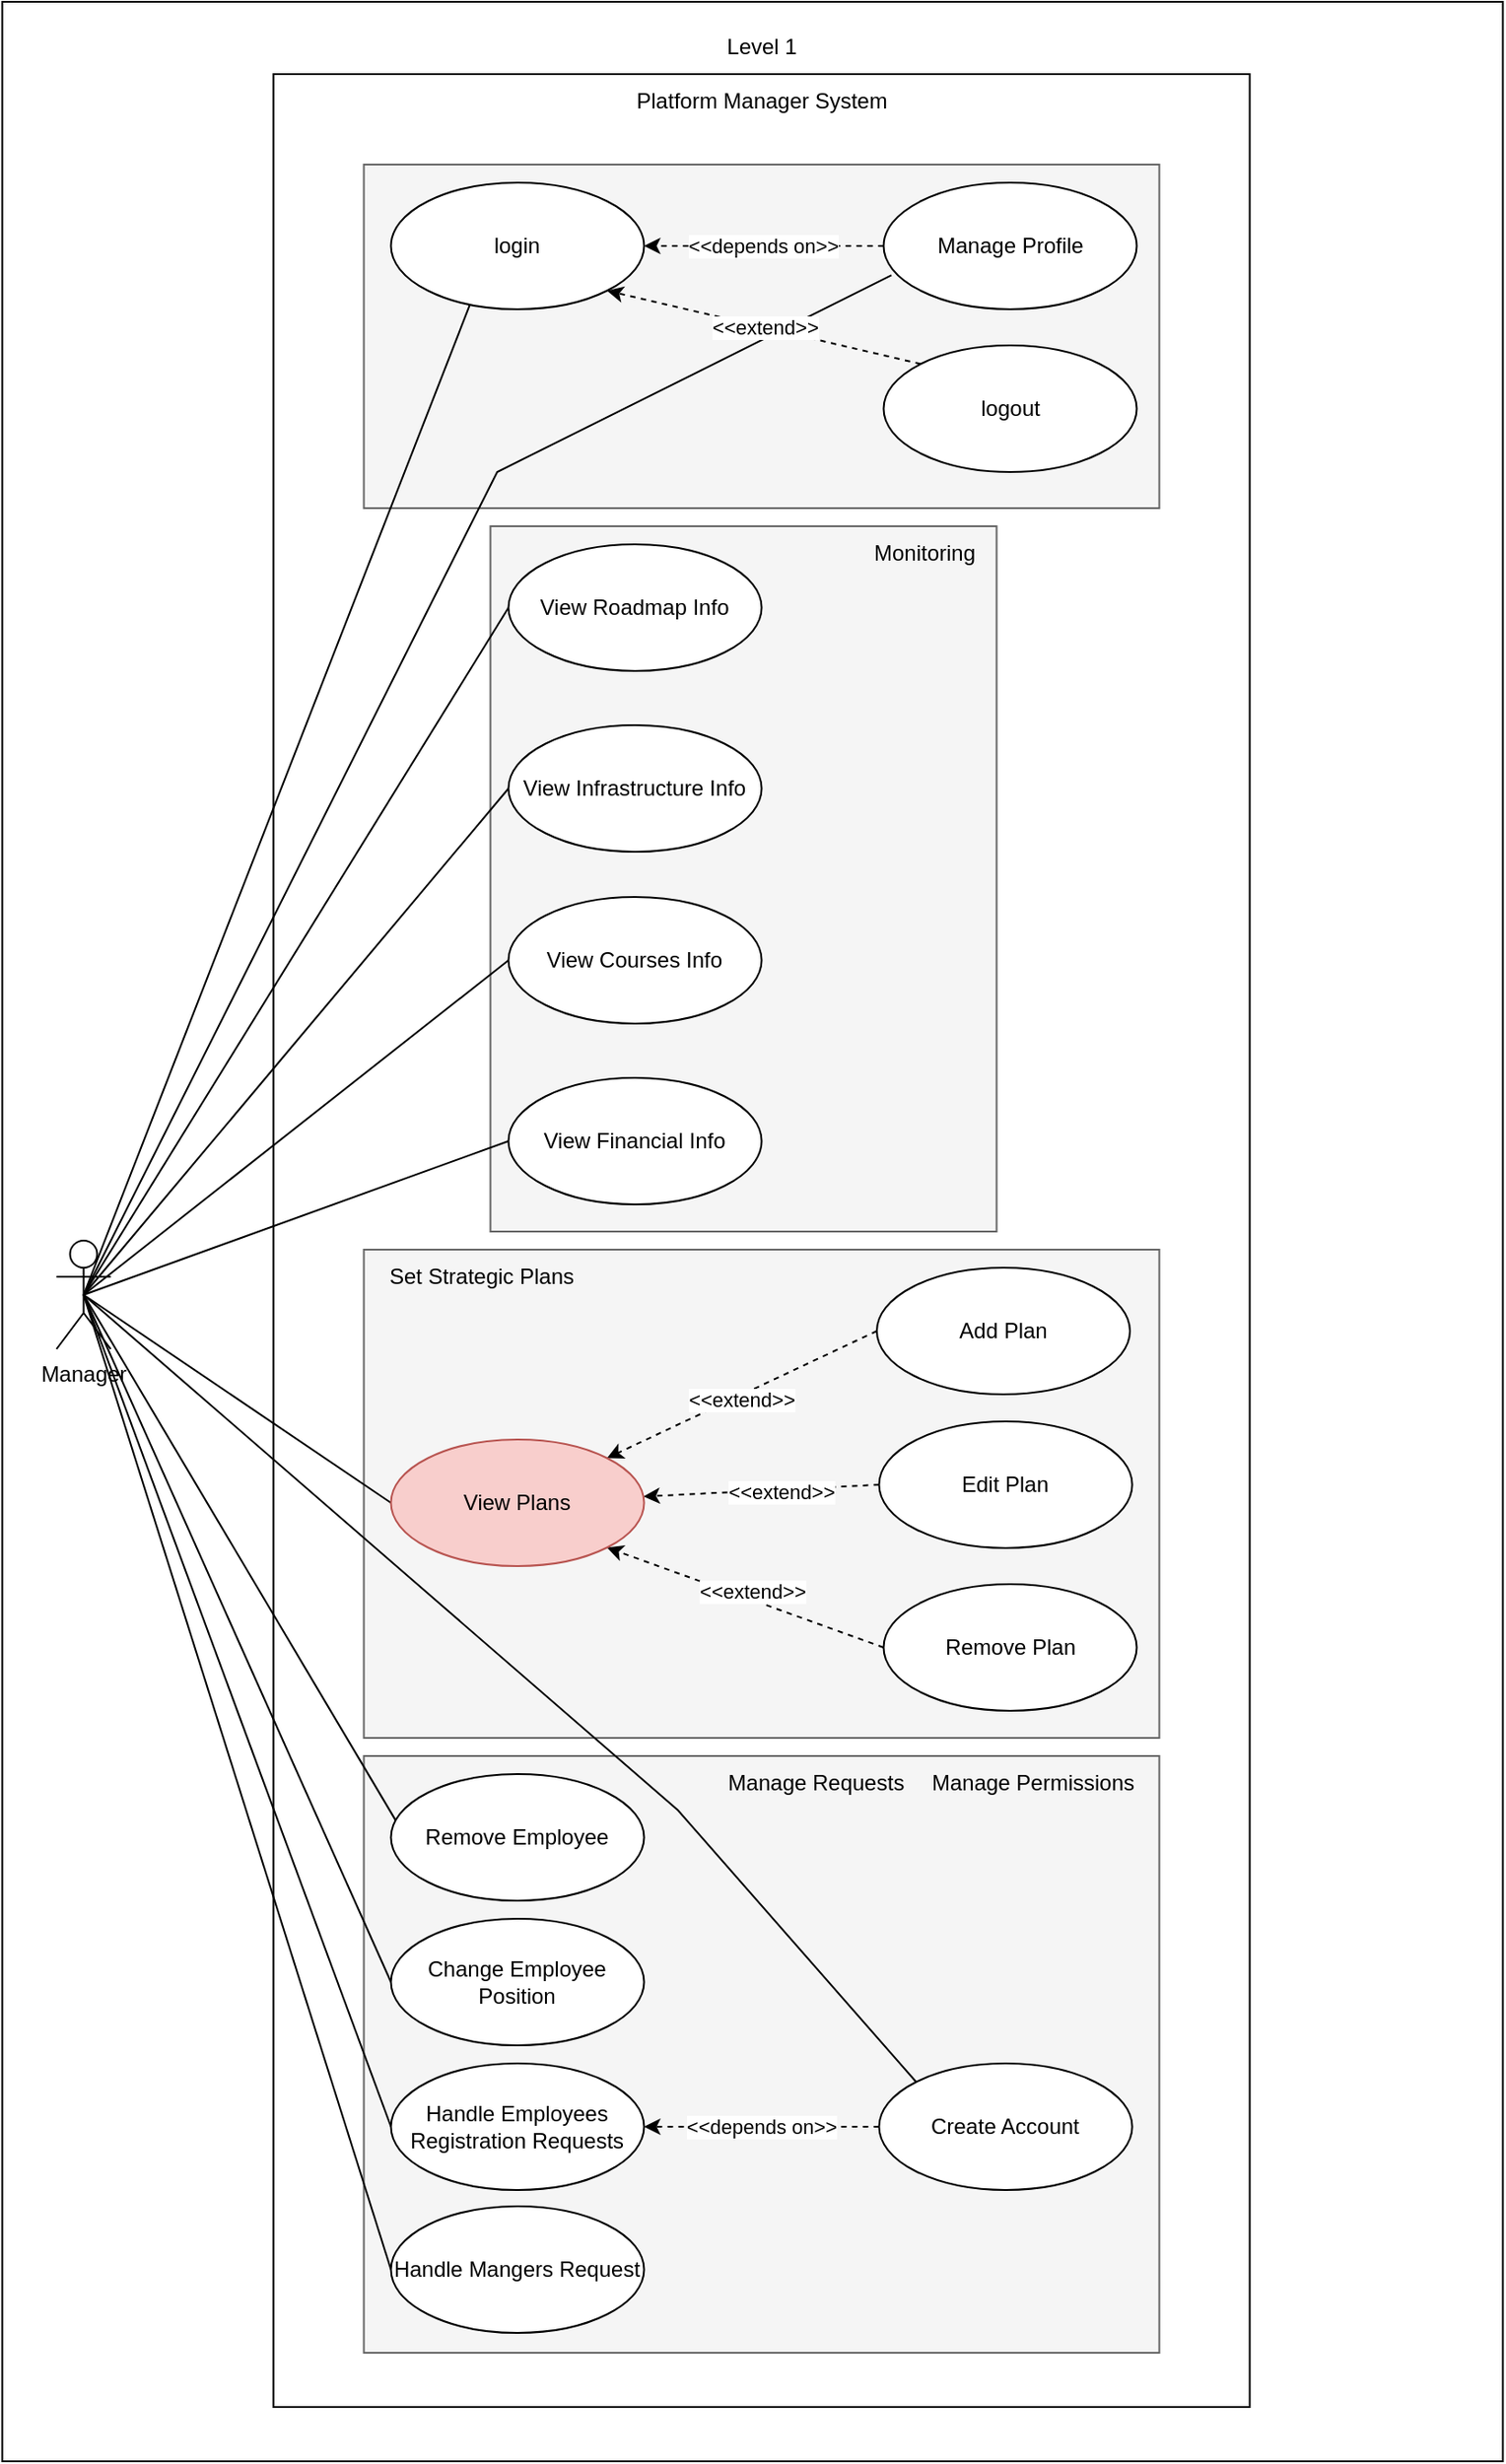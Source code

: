 <mxfile version="21.6.6" type="github">
  <diagram name="Page-1" id="e-LUPOi7N9P8qnzKd833">
    <mxGraphModel dx="-715" dy="1667" grid="1" gridSize="10" guides="1" tooltips="1" connect="1" arrows="1" fold="1" page="1" pageScale="1" pageWidth="827" pageHeight="1169" math="0" shadow="0">
      <root>
        <mxCell id="0" />
        <mxCell id="1" parent="0" />
        <mxCell id="hfPYTL3Dx7AcZHMc5cl9-1" value="" style="rounded=0;whiteSpace=wrap;html=1;movable=1;resizable=1;rotatable=1;deletable=1;editable=1;locked=0;connectable=1;" vertex="1" parent="1">
          <mxGeometry x="2456.25" y="-70" width="830" height="1360" as="geometry" />
        </mxCell>
        <mxCell id="hfPYTL3Dx7AcZHMc5cl9-2" value="" style="rounded=0;whiteSpace=wrap;html=1;movable=1;resizable=1;rotatable=1;deletable=1;editable=1;locked=0;connectable=1;" vertex="1" parent="1">
          <mxGeometry x="2606.25" y="-30" width="540" height="1290" as="geometry" />
        </mxCell>
        <mxCell id="hfPYTL3Dx7AcZHMc5cl9-3" value="" style="rounded=0;whiteSpace=wrap;html=1;fillColor=#f5f5f5;fontColor=#333333;strokeColor=#666666;container=0;" vertex="1" parent="1">
          <mxGeometry x="2656.25" y="900" width="440" height="330" as="geometry" />
        </mxCell>
        <mxCell id="hfPYTL3Dx7AcZHMc5cl9-4" value="" style="rounded=0;whiteSpace=wrap;html=1;fillColor=#f5f5f5;fontColor=#333333;strokeColor=#666666;" vertex="1" parent="1">
          <mxGeometry x="2656.25" y="20" width="440" height="190" as="geometry" />
        </mxCell>
        <mxCell id="hfPYTL3Dx7AcZHMc5cl9-5" value="" style="rounded=0;whiteSpace=wrap;html=1;fillColor=#f5f5f5;fontColor=#333333;strokeColor=#666666;" vertex="1" parent="1">
          <mxGeometry x="2726.25" y="220" width="280" height="390" as="geometry" />
        </mxCell>
        <mxCell id="hfPYTL3Dx7AcZHMc5cl9-6" value="" style="rounded=0;whiteSpace=wrap;html=1;fillColor=#f5f5f5;fontColor=#333333;strokeColor=#666666;" vertex="1" parent="1">
          <mxGeometry x="2656.25" y="620" width="440" height="270" as="geometry" />
        </mxCell>
        <mxCell id="hfPYTL3Dx7AcZHMc5cl9-7" value="Platform Manager System" style="text;html=1;align=center;verticalAlign=middle;resizable=0;points=[];autosize=1;strokeColor=none;fillColor=none;" vertex="1" parent="1">
          <mxGeometry x="2796.25" y="-30" width="160" height="30" as="geometry" />
        </mxCell>
        <mxCell id="hfPYTL3Dx7AcZHMc5cl9-8" value="Level 1" style="text;html=1;align=center;verticalAlign=middle;resizable=0;points=[];autosize=1;strokeColor=none;fillColor=none;" vertex="1" parent="1">
          <mxGeometry x="2846.25" y="-60" width="60" height="30" as="geometry" />
        </mxCell>
        <mxCell id="hfPYTL3Dx7AcZHMc5cl9-9" style="rounded=0;orthogonalLoop=1;jettySize=auto;html=1;exitX=0.5;exitY=0.5;exitDx=0;exitDy=0;exitPerimeter=0;entryX=0.5;entryY=0;entryDx=0;entryDy=0;endArrow=none;endFill=0;" edge="1" parent="1" source="hfPYTL3Dx7AcZHMc5cl9-20" target="hfPYTL3Dx7AcZHMc5cl9-21">
          <mxGeometry relative="1" as="geometry">
            <Array as="points" />
          </mxGeometry>
        </mxCell>
        <mxCell id="hfPYTL3Dx7AcZHMc5cl9-10" style="rounded=0;orthogonalLoop=1;jettySize=auto;html=1;exitX=0.5;exitY=0.5;exitDx=0;exitDy=0;exitPerimeter=0;entryX=0;entryY=0.5;entryDx=0;entryDy=0;endArrow=none;endFill=0;" edge="1" parent="1" source="hfPYTL3Dx7AcZHMc5cl9-20" target="hfPYTL3Dx7AcZHMc5cl9-35">
          <mxGeometry relative="1" as="geometry" />
        </mxCell>
        <mxCell id="hfPYTL3Dx7AcZHMc5cl9-11" style="rounded=0;orthogonalLoop=1;jettySize=auto;html=1;exitX=0.5;exitY=0.5;exitDx=0;exitDy=0;exitPerimeter=0;entryX=0;entryY=0.5;entryDx=0;entryDy=0;endArrow=none;endFill=0;" edge="1" parent="1" source="hfPYTL3Dx7AcZHMc5cl9-20" target="hfPYTL3Dx7AcZHMc5cl9-34">
          <mxGeometry relative="1" as="geometry" />
        </mxCell>
        <mxCell id="hfPYTL3Dx7AcZHMc5cl9-12" style="rounded=0;orthogonalLoop=1;jettySize=auto;html=1;exitX=0.5;exitY=0.5;exitDx=0;exitDy=0;exitPerimeter=0;entryX=0;entryY=0.5;entryDx=0;entryDy=0;endArrow=none;endFill=0;" edge="1" parent="1" source="hfPYTL3Dx7AcZHMc5cl9-20" target="hfPYTL3Dx7AcZHMc5cl9-36">
          <mxGeometry relative="1" as="geometry" />
        </mxCell>
        <mxCell id="hfPYTL3Dx7AcZHMc5cl9-13" style="rounded=0;orthogonalLoop=1;jettySize=auto;html=1;exitX=0.5;exitY=0.5;exitDx=0;exitDy=0;exitPerimeter=0;entryX=0;entryY=0.5;entryDx=0;entryDy=0;endArrow=none;endFill=0;" edge="1" parent="1" source="hfPYTL3Dx7AcZHMc5cl9-20" target="hfPYTL3Dx7AcZHMc5cl9-37">
          <mxGeometry relative="1" as="geometry" />
        </mxCell>
        <mxCell id="hfPYTL3Dx7AcZHMc5cl9-14" style="rounded=0;orthogonalLoop=1;jettySize=auto;html=1;exitX=0.5;exitY=0.5;exitDx=0;exitDy=0;exitPerimeter=0;entryX=0.019;entryY=0.367;entryDx=0;entryDy=0;entryPerimeter=0;endArrow=none;endFill=0;" edge="1" parent="1" source="hfPYTL3Dx7AcZHMc5cl9-20" target="hfPYTL3Dx7AcZHMc5cl9-43">
          <mxGeometry relative="1" as="geometry" />
        </mxCell>
        <mxCell id="hfPYTL3Dx7AcZHMc5cl9-15" style="rounded=0;orthogonalLoop=1;jettySize=auto;html=1;exitX=0.5;exitY=0.5;exitDx=0;exitDy=0;exitPerimeter=0;entryX=0;entryY=0.5;entryDx=0;entryDy=0;endArrow=none;endFill=0;" edge="1" parent="1" source="hfPYTL3Dx7AcZHMc5cl9-20" target="hfPYTL3Dx7AcZHMc5cl9-46">
          <mxGeometry relative="1" as="geometry" />
        </mxCell>
        <mxCell id="hfPYTL3Dx7AcZHMc5cl9-16" style="rounded=0;orthogonalLoop=1;jettySize=auto;html=1;exitX=0.5;exitY=0.5;exitDx=0;exitDy=0;exitPerimeter=0;entryX=0;entryY=0.5;entryDx=0;entryDy=0;endArrow=none;endFill=0;" edge="1" parent="1" source="hfPYTL3Dx7AcZHMc5cl9-20" target="hfPYTL3Dx7AcZHMc5cl9-42">
          <mxGeometry relative="1" as="geometry" />
        </mxCell>
        <mxCell id="hfPYTL3Dx7AcZHMc5cl9-17" style="rounded=0;orthogonalLoop=1;jettySize=auto;html=1;exitX=0.5;exitY=0.5;exitDx=0;exitDy=0;exitPerimeter=0;entryX=0;entryY=0.5;entryDx=0;entryDy=0;endArrow=none;endFill=0;" edge="1" parent="1" source="hfPYTL3Dx7AcZHMc5cl9-20" target="hfPYTL3Dx7AcZHMc5cl9-47">
          <mxGeometry relative="1" as="geometry" />
        </mxCell>
        <mxCell id="hfPYTL3Dx7AcZHMc5cl9-18" style="rounded=0;orthogonalLoop=1;jettySize=auto;html=1;exitX=0.5;exitY=0.5;exitDx=0;exitDy=0;exitPerimeter=0;entryX=0;entryY=0.5;entryDx=0;entryDy=0;endArrow=none;endFill=0;" edge="1" parent="1" source="hfPYTL3Dx7AcZHMc5cl9-20" target="hfPYTL3Dx7AcZHMc5cl9-33">
          <mxGeometry relative="1" as="geometry" />
        </mxCell>
        <mxCell id="hfPYTL3Dx7AcZHMc5cl9-19" style="rounded=0;orthogonalLoop=1;jettySize=auto;html=1;exitX=0.5;exitY=0.5;exitDx=0;exitDy=0;exitPerimeter=0;entryX=0;entryY=0;entryDx=0;entryDy=0;endArrow=none;endFill=0;" edge="1" parent="1" source="hfPYTL3Dx7AcZHMc5cl9-20" target="hfPYTL3Dx7AcZHMc5cl9-45">
          <mxGeometry relative="1" as="geometry">
            <Array as="points">
              <mxPoint x="2830" y="930" />
            </Array>
          </mxGeometry>
        </mxCell>
        <mxCell id="hfPYTL3Dx7AcZHMc5cl9-50" style="rounded=0;orthogonalLoop=1;jettySize=auto;html=1;exitX=0.5;exitY=0.5;exitDx=0;exitDy=0;exitPerimeter=0;entryX=0.031;entryY=0.732;entryDx=0;entryDy=0;entryPerimeter=0;endArrow=none;endFill=0;" edge="1" parent="1" source="hfPYTL3Dx7AcZHMc5cl9-20" target="hfPYTL3Dx7AcZHMc5cl9-23">
          <mxGeometry relative="1" as="geometry">
            <Array as="points">
              <mxPoint x="2730" y="190" />
            </Array>
          </mxGeometry>
        </mxCell>
        <mxCell id="hfPYTL3Dx7AcZHMc5cl9-20" value="Manager" style="shape=umlActor;verticalLabelPosition=bottom;verticalAlign=top;html=1;outlineConnect=0;" vertex="1" parent="1">
          <mxGeometry x="2486.25" y="615" width="30" height="60" as="geometry" />
        </mxCell>
        <mxCell id="hfPYTL3Dx7AcZHMc5cl9-21" value="login" style="ellipse;whiteSpace=wrap;html=1;" vertex="1" parent="1">
          <mxGeometry x="2671.25" y="30" width="140" height="70" as="geometry" />
        </mxCell>
        <mxCell id="hfPYTL3Dx7AcZHMc5cl9-22" value="&amp;lt;&amp;lt;depends on&amp;gt;&amp;gt;" style="edgeStyle=orthogonalEdgeStyle;rounded=0;orthogonalLoop=1;jettySize=auto;html=1;dashed=1;" edge="1" parent="1" source="hfPYTL3Dx7AcZHMc5cl9-23" target="hfPYTL3Dx7AcZHMc5cl9-21">
          <mxGeometry relative="1" as="geometry" />
        </mxCell>
        <mxCell id="hfPYTL3Dx7AcZHMc5cl9-23" value="Manage Profile" style="ellipse;whiteSpace=wrap;html=1;" vertex="1" parent="1">
          <mxGeometry x="2943.75" y="30" width="140" height="70" as="geometry" />
        </mxCell>
        <mxCell id="hfPYTL3Dx7AcZHMc5cl9-24" style="rounded=0;orthogonalLoop=1;jettySize=auto;html=1;exitX=0;exitY=0.5;exitDx=0;exitDy=0;entryX=1;entryY=0;entryDx=0;entryDy=0;dashed=1;" edge="1" parent="1" source="hfPYTL3Dx7AcZHMc5cl9-26" target="hfPYTL3Dx7AcZHMc5cl9-33">
          <mxGeometry relative="1" as="geometry">
            <mxPoint x="2976.25" y="410" as="targetPoint" />
          </mxGeometry>
        </mxCell>
        <mxCell id="hfPYTL3Dx7AcZHMc5cl9-25" value="&amp;lt;&amp;lt;extend&amp;gt;&amp;gt;" style="edgeLabel;html=1;align=center;verticalAlign=middle;resizable=0;points=[];" vertex="1" connectable="0" parent="hfPYTL3Dx7AcZHMc5cl9-24">
          <mxGeometry x="0.021" y="2" relative="1" as="geometry">
            <mxPoint as="offset" />
          </mxGeometry>
        </mxCell>
        <mxCell id="hfPYTL3Dx7AcZHMc5cl9-26" value="Add Plan" style="ellipse;whiteSpace=wrap;html=1;" vertex="1" parent="1">
          <mxGeometry x="2940" y="630" width="140" height="70" as="geometry" />
        </mxCell>
        <mxCell id="hfPYTL3Dx7AcZHMc5cl9-27" style="rounded=0;orthogonalLoop=1;jettySize=auto;html=1;exitX=0;exitY=0.5;exitDx=0;exitDy=0;dashed=1;" edge="1" parent="1" source="hfPYTL3Dx7AcZHMc5cl9-29" target="hfPYTL3Dx7AcZHMc5cl9-33">
          <mxGeometry relative="1" as="geometry" />
        </mxCell>
        <mxCell id="hfPYTL3Dx7AcZHMc5cl9-28" value="&amp;lt;&amp;lt;extend&amp;gt;&amp;gt;" style="edgeLabel;html=1;align=center;verticalAlign=middle;resizable=0;points=[];" vertex="1" connectable="0" parent="hfPYTL3Dx7AcZHMc5cl9-27">
          <mxGeometry x="-0.163" y="1" relative="1" as="geometry">
            <mxPoint as="offset" />
          </mxGeometry>
        </mxCell>
        <mxCell id="hfPYTL3Dx7AcZHMc5cl9-29" value="Edit Plan" style="ellipse;whiteSpace=wrap;html=1;" vertex="1" parent="1">
          <mxGeometry x="2941.25" y="715" width="140" height="70" as="geometry" />
        </mxCell>
        <mxCell id="hfPYTL3Dx7AcZHMc5cl9-30" style="rounded=0;orthogonalLoop=1;jettySize=auto;html=1;exitX=0;exitY=0.5;exitDx=0;exitDy=0;entryX=1;entryY=1;entryDx=0;entryDy=0;dashed=1;" edge="1" parent="1" source="hfPYTL3Dx7AcZHMc5cl9-32" target="hfPYTL3Dx7AcZHMc5cl9-33">
          <mxGeometry relative="1" as="geometry">
            <mxPoint x="2976.25" y="410" as="targetPoint" />
          </mxGeometry>
        </mxCell>
        <mxCell id="hfPYTL3Dx7AcZHMc5cl9-31" value="&amp;lt;&amp;lt;extend&amp;gt;&amp;gt;" style="edgeLabel;html=1;align=center;verticalAlign=middle;resizable=0;points=[];" vertex="1" connectable="0" parent="hfPYTL3Dx7AcZHMc5cl9-30">
          <mxGeometry x="-0.02" y="-4" relative="1" as="geometry">
            <mxPoint as="offset" />
          </mxGeometry>
        </mxCell>
        <mxCell id="hfPYTL3Dx7AcZHMc5cl9-32" value="Remove Plan" style="ellipse;whiteSpace=wrap;html=1;" vertex="1" parent="1">
          <mxGeometry x="2943.75" y="805" width="140" height="70" as="geometry" />
        </mxCell>
        <mxCell id="hfPYTL3Dx7AcZHMc5cl9-33" value="View Plans" style="ellipse;whiteSpace=wrap;html=1;fillColor=#f8cecc;strokeColor=#b85450;" vertex="1" parent="1">
          <mxGeometry x="2671.25" y="725" width="140" height="70" as="geometry" />
        </mxCell>
        <mxCell id="hfPYTL3Dx7AcZHMc5cl9-34" value="View Infrastructure Info" style="ellipse;whiteSpace=wrap;html=1;" vertex="1" parent="1">
          <mxGeometry x="2736.25" y="330" width="140" height="70" as="geometry" />
        </mxCell>
        <mxCell id="hfPYTL3Dx7AcZHMc5cl9-35" value="View Roadmap Info" style="ellipse;whiteSpace=wrap;html=1;" vertex="1" parent="1">
          <mxGeometry x="2736.25" y="230" width="140" height="70" as="geometry" />
        </mxCell>
        <mxCell id="hfPYTL3Dx7AcZHMc5cl9-36" value="View Courses Info" style="ellipse;whiteSpace=wrap;html=1;" vertex="1" parent="1">
          <mxGeometry x="2736.25" y="425" width="140" height="70" as="geometry" />
        </mxCell>
        <mxCell id="hfPYTL3Dx7AcZHMc5cl9-37" value="View Financial Info" style="ellipse;whiteSpace=wrap;html=1;" vertex="1" parent="1">
          <mxGeometry x="2736.25" y="525" width="140" height="70" as="geometry" />
        </mxCell>
        <mxCell id="hfPYTL3Dx7AcZHMc5cl9-38" value="&amp;lt;&amp;lt;extend&amp;gt;&amp;gt;" style="rounded=0;orthogonalLoop=1;jettySize=auto;html=1;exitX=0;exitY=0;exitDx=0;exitDy=0;entryX=1;entryY=1;entryDx=0;entryDy=0;dashed=1;" edge="1" parent="1" source="hfPYTL3Dx7AcZHMc5cl9-39" target="hfPYTL3Dx7AcZHMc5cl9-21">
          <mxGeometry relative="1" as="geometry" />
        </mxCell>
        <mxCell id="hfPYTL3Dx7AcZHMc5cl9-39" value="logout" style="ellipse;whiteSpace=wrap;html=1;" vertex="1" parent="1">
          <mxGeometry x="2943.75" y="120" width="140" height="70" as="geometry" />
        </mxCell>
        <mxCell id="hfPYTL3Dx7AcZHMc5cl9-40" value="Set Strategic Plans" style="text;html=1;align=center;verticalAlign=middle;resizable=0;points=[];autosize=1;strokeColor=none;fillColor=none;" vertex="1" parent="1">
          <mxGeometry x="2656.25" y="620" width="130" height="30" as="geometry" />
        </mxCell>
        <mxCell id="hfPYTL3Dx7AcZHMc5cl9-41" value="Monitoring" style="text;html=1;align=center;verticalAlign=middle;resizable=0;points=[];autosize=1;strokeColor=none;fillColor=none;" vertex="1" parent="1">
          <mxGeometry x="2926.25" y="220" width="80" height="30" as="geometry" />
        </mxCell>
        <mxCell id="hfPYTL3Dx7AcZHMc5cl9-42" value="Handle Employees Registration Requests" style="ellipse;whiteSpace=wrap;html=1;" vertex="1" parent="1">
          <mxGeometry x="2671.25" y="1070" width="140" height="70" as="geometry" />
        </mxCell>
        <mxCell id="hfPYTL3Dx7AcZHMc5cl9-43" value="Remove Employee" style="ellipse;whiteSpace=wrap;html=1;" vertex="1" parent="1">
          <mxGeometry x="2671.25" y="910" width="140" height="70" as="geometry" />
        </mxCell>
        <mxCell id="hfPYTL3Dx7AcZHMc5cl9-44" value="&amp;lt;&amp;lt;depends on&amp;gt;&amp;gt;" style="edgeStyle=orthogonalEdgeStyle;rounded=0;orthogonalLoop=1;jettySize=auto;html=1;dashed=1;" edge="1" parent="1" source="hfPYTL3Dx7AcZHMc5cl9-45" target="hfPYTL3Dx7AcZHMc5cl9-42">
          <mxGeometry relative="1" as="geometry" />
        </mxCell>
        <mxCell id="hfPYTL3Dx7AcZHMc5cl9-45" value="Create Account" style="ellipse;whiteSpace=wrap;html=1;" vertex="1" parent="1">
          <mxGeometry x="2941.25" y="1070" width="140" height="70" as="geometry" />
        </mxCell>
        <mxCell id="hfPYTL3Dx7AcZHMc5cl9-46" value="Change Employee Position" style="ellipse;whiteSpace=wrap;html=1;" vertex="1" parent="1">
          <mxGeometry x="2671.25" y="990" width="140" height="70" as="geometry" />
        </mxCell>
        <mxCell id="hfPYTL3Dx7AcZHMc5cl9-47" value="Handle Mangers Request" style="ellipse;whiteSpace=wrap;html=1;" vertex="1" parent="1">
          <mxGeometry x="2671.25" y="1149" width="140" height="70" as="geometry" />
        </mxCell>
        <mxCell id="hfPYTL3Dx7AcZHMc5cl9-48" value="Manage Permissions" style="text;html=1;align=center;verticalAlign=middle;resizable=0;points=[];autosize=1;strokeColor=none;fillColor=none;" vertex="1" parent="1">
          <mxGeometry x="2956.25" y="900" width="140" height="30" as="geometry" />
        </mxCell>
        <mxCell id="hfPYTL3Dx7AcZHMc5cl9-49" value="Manage Requests" style="text;html=1;align=center;verticalAlign=middle;resizable=0;points=[];autosize=1;strokeColor=none;fillColor=none;" vertex="1" parent="1">
          <mxGeometry x="2846.25" y="900" width="120" height="30" as="geometry" />
        </mxCell>
      </root>
    </mxGraphModel>
  </diagram>
</mxfile>
